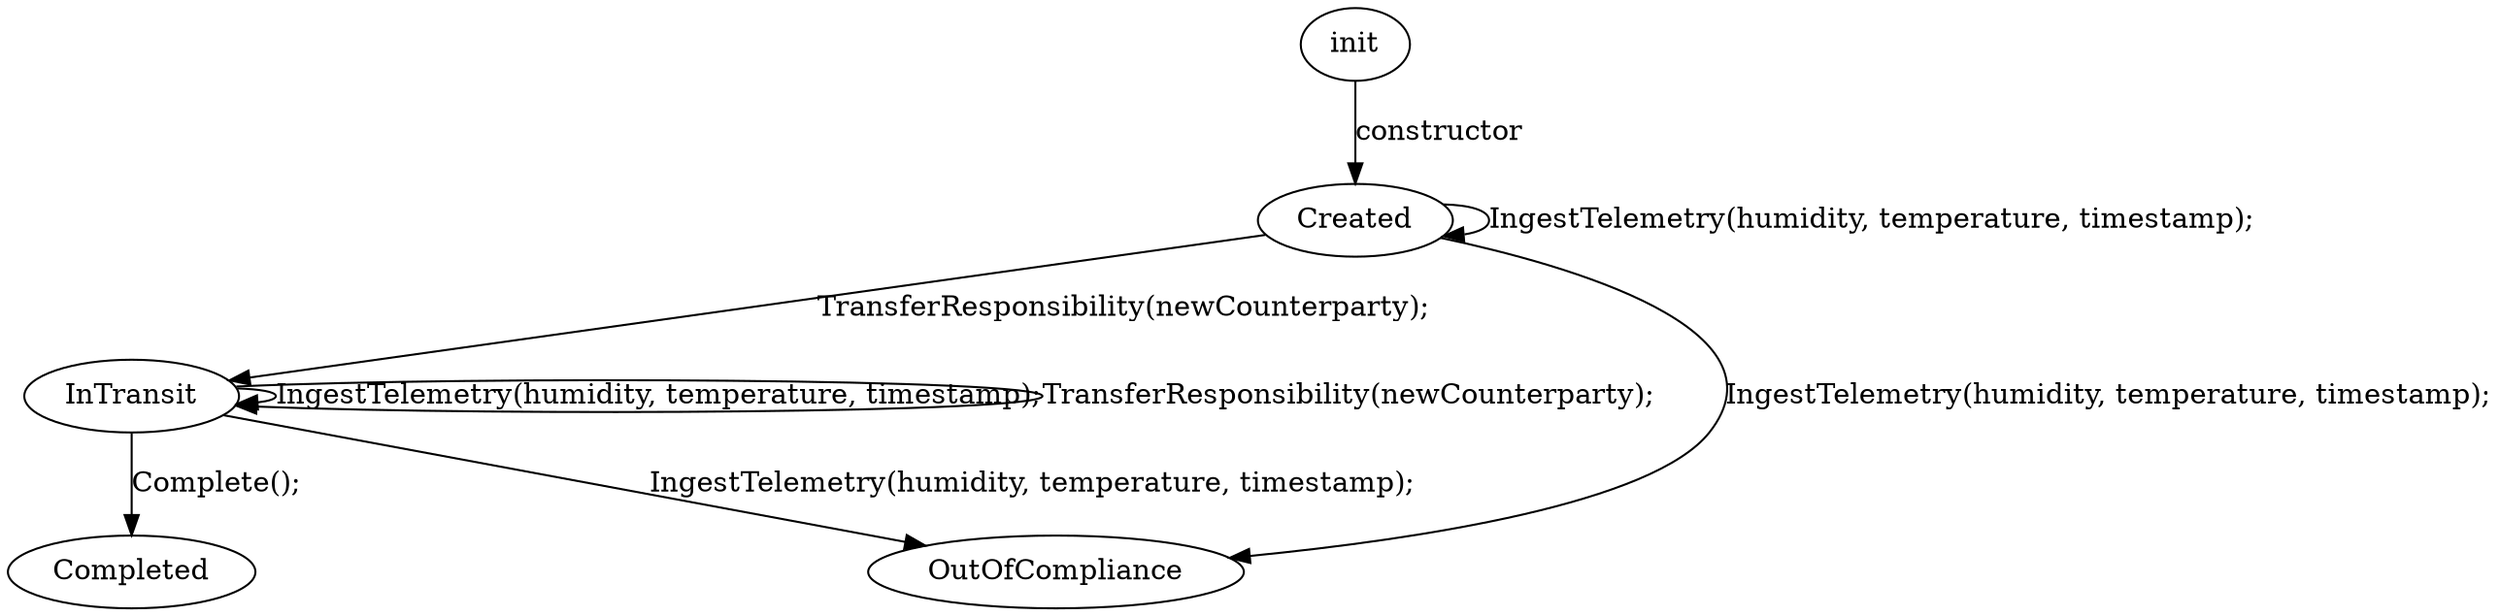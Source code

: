 digraph {
	init [label=init]
	"1-0-0-0-" [label=Created]
	"1-0-0-0-" [label=Created]
	"1-0-0-0-" [label=Created]
	"1-0-0-0-" [label=Created]
	"1-0-0-0-" [label=Created]
	"0-2-0-0-" [label=InTransit]
	"0-2-0-0-" [label=InTransit]
	"0-2-0-0-" [label=InTransit]
	"0-2-0-0-" [label=InTransit]
	"0-2-0-0-" [label=InTransit]
	"0-2-0-0-" [label=InTransit]
	"0-2-0-0-" [label=InTransit]
	"0-0-3-0-" [label=Completed]
	"0-0-0-4-" [label=OutOfCompliance]
	"0-0-0-4-" [label=OutOfCompliance]
	init -> "1-0-0-0-" [label=constructor]
	"1-0-0-0-" -> "1-0-0-0-" [label="IngestTelemetry(humidity, temperature, timestamp);"]
	"1-0-0-0-" -> "0-2-0-0-" [label="TransferResponsibility(newCounterparty);"]
	"1-0-0-0-" -> "0-0-0-4-" [label="IngestTelemetry(humidity, temperature, timestamp);"]
	"0-2-0-0-" -> "0-2-0-0-" [label="IngestTelemetry(humidity, temperature, timestamp);"]
	"0-2-0-0-" -> "0-2-0-0-" [label="TransferResponsibility(newCounterparty);"]
	"0-2-0-0-" -> "0-0-3-0-" [label="Complete();"]
	"0-2-0-0-" -> "0-0-0-4-" [label="IngestTelemetry(humidity, temperature, timestamp);"]
}